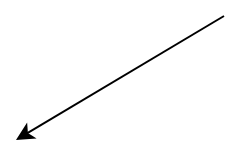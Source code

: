 <mxfile version="24.3.1" type="github">
  <diagram name="Page-1" id="DbE8vXcZzuNqbDyXq-6h">
    <mxGraphModel dx="867" dy="438" grid="1" gridSize="8" guides="1" tooltips="1" connect="1" arrows="1" fold="1" page="1" pageScale="1" pageWidth="850" pageHeight="1100" math="0" shadow="0">
      <root>
        <mxCell id="0" />
        <mxCell id="1" parent="0" />
        <mxCell id="cL2MhARCE4FPFK8lsF4o-4" value="" style="endArrow=classic;html=1;rounded=0;" edge="1" parent="1">
          <mxGeometry width="50" height="50" relative="1" as="geometry">
            <mxPoint x="480" y="482" as="sourcePoint" />
            <mxPoint x="376" y="544" as="targetPoint" />
          </mxGeometry>
        </mxCell>
      </root>
    </mxGraphModel>
  </diagram>
</mxfile>
